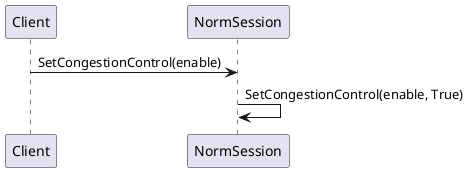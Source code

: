@startuml
Client -> NormSession : SetCongestionControl(enable)
NormSession -> NormSession : SetCongestionControl(enable, True)
@enduml